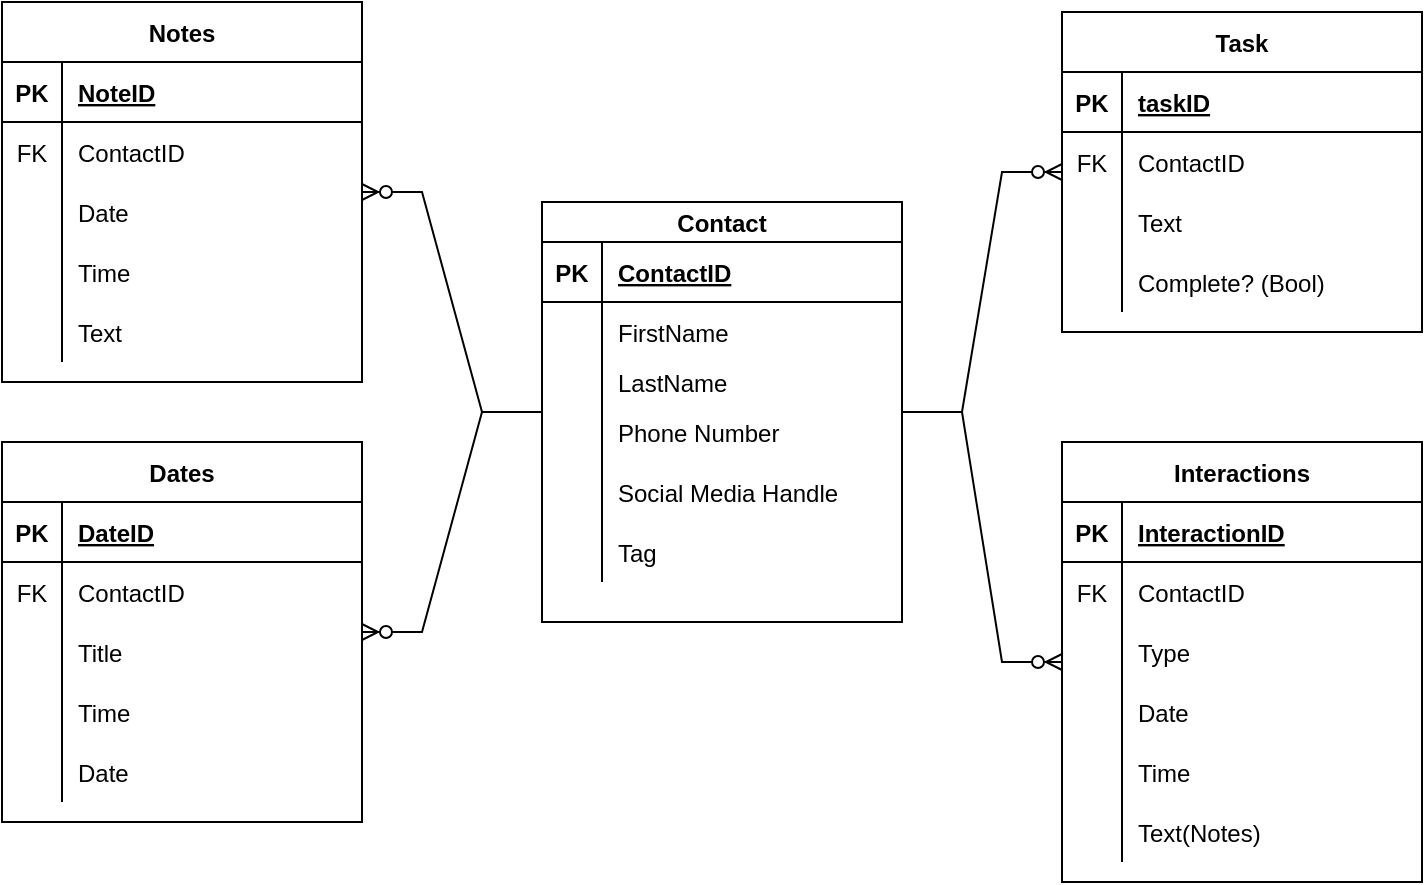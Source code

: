 <mxfile version="18.1.2" type="device"><diagram id="R2lEEEUBdFMjLlhIrx00" name="Page-1"><mxGraphModel dx="988" dy="688" grid="1" gridSize="10" guides="1" tooltips="1" connect="1" arrows="1" fold="1" page="1" pageScale="1" pageWidth="850" pageHeight="1100" math="0" shadow="0" extFonts="Permanent Marker^https://fonts.googleapis.com/css?family=Permanent+Marker"><root><mxCell id="0"/><mxCell id="1" parent="0"/><mxCell id="uuU8wk7B9w5OGH8x-Fpa-1" value="Contact" style="shape=table;startSize=20;container=1;collapsible=1;childLayout=tableLayout;fixedRows=1;rowLines=0;fontStyle=1;align=center;resizeLast=1;" vertex="1" parent="1"><mxGeometry x="330" y="180" width="180" height="210" as="geometry"/></mxCell><mxCell id="uuU8wk7B9w5OGH8x-Fpa-2" value="" style="shape=tableRow;horizontal=0;startSize=0;swimlaneHead=0;swimlaneBody=0;fillColor=none;collapsible=0;dropTarget=0;points=[[0,0.5],[1,0.5]];portConstraint=eastwest;top=0;left=0;right=0;bottom=1;" vertex="1" parent="uuU8wk7B9w5OGH8x-Fpa-1"><mxGeometry y="20" width="180" height="30" as="geometry"/></mxCell><mxCell id="uuU8wk7B9w5OGH8x-Fpa-3" value="PK" style="shape=partialRectangle;connectable=0;fillColor=none;top=0;left=0;bottom=0;right=0;fontStyle=1;overflow=hidden;" vertex="1" parent="uuU8wk7B9w5OGH8x-Fpa-2"><mxGeometry width="30" height="30" as="geometry"><mxRectangle width="30" height="30" as="alternateBounds"/></mxGeometry></mxCell><mxCell id="uuU8wk7B9w5OGH8x-Fpa-4" value="ContactID" style="shape=partialRectangle;connectable=0;fillColor=none;top=0;left=0;bottom=0;right=0;align=left;spacingLeft=6;fontStyle=5;overflow=hidden;" vertex="1" parent="uuU8wk7B9w5OGH8x-Fpa-2"><mxGeometry x="30" width="150" height="30" as="geometry"><mxRectangle width="150" height="30" as="alternateBounds"/></mxGeometry></mxCell><mxCell id="uuU8wk7B9w5OGH8x-Fpa-5" value="" style="shape=tableRow;horizontal=0;startSize=0;swimlaneHead=0;swimlaneBody=0;fillColor=none;collapsible=0;dropTarget=0;points=[[0,0.5],[1,0.5]];portConstraint=eastwest;top=0;left=0;right=0;bottom=0;" vertex="1" parent="uuU8wk7B9w5OGH8x-Fpa-1"><mxGeometry y="50" width="180" height="30" as="geometry"/></mxCell><mxCell id="uuU8wk7B9w5OGH8x-Fpa-6" value="" style="shape=partialRectangle;connectable=0;fillColor=none;top=0;left=0;bottom=0;right=0;editable=1;overflow=hidden;" vertex="1" parent="uuU8wk7B9w5OGH8x-Fpa-5"><mxGeometry width="30" height="30" as="geometry"><mxRectangle width="30" height="30" as="alternateBounds"/></mxGeometry></mxCell><mxCell id="uuU8wk7B9w5OGH8x-Fpa-7" value="FirstName" style="shape=partialRectangle;connectable=0;fillColor=none;top=0;left=0;bottom=0;right=0;align=left;spacingLeft=6;overflow=hidden;" vertex="1" parent="uuU8wk7B9w5OGH8x-Fpa-5"><mxGeometry x="30" width="150" height="30" as="geometry"><mxRectangle width="150" height="30" as="alternateBounds"/></mxGeometry></mxCell><mxCell id="uuU8wk7B9w5OGH8x-Fpa-8" value="" style="shape=tableRow;horizontal=0;startSize=0;swimlaneHead=0;swimlaneBody=0;fillColor=none;collapsible=0;dropTarget=0;points=[[0,0.5],[1,0.5]];portConstraint=eastwest;top=0;left=0;right=0;bottom=0;" vertex="1" parent="uuU8wk7B9w5OGH8x-Fpa-1"><mxGeometry y="80" width="180" height="20" as="geometry"/></mxCell><mxCell id="uuU8wk7B9w5OGH8x-Fpa-9" value="" style="shape=partialRectangle;connectable=0;fillColor=none;top=0;left=0;bottom=0;right=0;editable=1;overflow=hidden;" vertex="1" parent="uuU8wk7B9w5OGH8x-Fpa-8"><mxGeometry width="30" height="20" as="geometry"><mxRectangle width="30" height="20" as="alternateBounds"/></mxGeometry></mxCell><mxCell id="uuU8wk7B9w5OGH8x-Fpa-10" value="LastName" style="shape=partialRectangle;connectable=0;fillColor=none;top=0;left=0;bottom=0;right=0;align=left;spacingLeft=6;overflow=hidden;" vertex="1" parent="uuU8wk7B9w5OGH8x-Fpa-8"><mxGeometry x="30" width="150" height="20" as="geometry"><mxRectangle width="150" height="20" as="alternateBounds"/></mxGeometry></mxCell><mxCell id="uuU8wk7B9w5OGH8x-Fpa-11" value="" style="shape=tableRow;horizontal=0;startSize=0;swimlaneHead=0;swimlaneBody=0;fillColor=none;collapsible=0;dropTarget=0;points=[[0,0.5],[1,0.5]];portConstraint=eastwest;top=0;left=0;right=0;bottom=0;" vertex="1" parent="uuU8wk7B9w5OGH8x-Fpa-1"><mxGeometry y="100" width="180" height="30" as="geometry"/></mxCell><mxCell id="uuU8wk7B9w5OGH8x-Fpa-12" value="" style="shape=partialRectangle;connectable=0;fillColor=none;top=0;left=0;bottom=0;right=0;editable=1;overflow=hidden;" vertex="1" parent="uuU8wk7B9w5OGH8x-Fpa-11"><mxGeometry width="30" height="30" as="geometry"><mxRectangle width="30" height="30" as="alternateBounds"/></mxGeometry></mxCell><mxCell id="uuU8wk7B9w5OGH8x-Fpa-13" value="Phone Number" style="shape=partialRectangle;connectable=0;fillColor=none;top=0;left=0;bottom=0;right=0;align=left;spacingLeft=6;overflow=hidden;" vertex="1" parent="uuU8wk7B9w5OGH8x-Fpa-11"><mxGeometry x="30" width="150" height="30" as="geometry"><mxRectangle width="150" height="30" as="alternateBounds"/></mxGeometry></mxCell><mxCell id="uuU8wk7B9w5OGH8x-Fpa-14" value="" style="shape=tableRow;horizontal=0;startSize=0;swimlaneHead=0;swimlaneBody=0;fillColor=none;collapsible=0;dropTarget=0;points=[[0,0.5],[1,0.5]];portConstraint=eastwest;top=0;left=0;right=0;bottom=0;" vertex="1" parent="uuU8wk7B9w5OGH8x-Fpa-1"><mxGeometry y="130" width="180" height="30" as="geometry"/></mxCell><mxCell id="uuU8wk7B9w5OGH8x-Fpa-15" value="" style="shape=partialRectangle;connectable=0;fillColor=none;top=0;left=0;bottom=0;right=0;editable=1;overflow=hidden;" vertex="1" parent="uuU8wk7B9w5OGH8x-Fpa-14"><mxGeometry width="30" height="30" as="geometry"><mxRectangle width="30" height="30" as="alternateBounds"/></mxGeometry></mxCell><mxCell id="uuU8wk7B9w5OGH8x-Fpa-16" value="Social Media Handle" style="shape=partialRectangle;connectable=0;fillColor=none;top=0;left=0;bottom=0;right=0;align=left;spacingLeft=6;overflow=hidden;" vertex="1" parent="uuU8wk7B9w5OGH8x-Fpa-14"><mxGeometry x="30" width="150" height="30" as="geometry"><mxRectangle width="150" height="30" as="alternateBounds"/></mxGeometry></mxCell><mxCell id="uuU8wk7B9w5OGH8x-Fpa-29" value="" style="shape=tableRow;horizontal=0;startSize=0;swimlaneHead=0;swimlaneBody=0;fillColor=none;collapsible=0;dropTarget=0;points=[[0,0.5],[1,0.5]];portConstraint=eastwest;top=0;left=0;right=0;bottom=0;" vertex="1" parent="uuU8wk7B9w5OGH8x-Fpa-1"><mxGeometry y="160" width="180" height="30" as="geometry"/></mxCell><mxCell id="uuU8wk7B9w5OGH8x-Fpa-30" value="" style="shape=partialRectangle;connectable=0;fillColor=none;top=0;left=0;bottom=0;right=0;editable=1;overflow=hidden;" vertex="1" parent="uuU8wk7B9w5OGH8x-Fpa-29"><mxGeometry width="30" height="30" as="geometry"><mxRectangle width="30" height="30" as="alternateBounds"/></mxGeometry></mxCell><mxCell id="uuU8wk7B9w5OGH8x-Fpa-31" value="Tag" style="shape=partialRectangle;connectable=0;fillColor=none;top=0;left=0;bottom=0;right=0;align=left;spacingLeft=6;overflow=hidden;" vertex="1" parent="uuU8wk7B9w5OGH8x-Fpa-29"><mxGeometry x="30" width="150" height="30" as="geometry"><mxRectangle width="150" height="30" as="alternateBounds"/></mxGeometry></mxCell><mxCell id="uuU8wk7B9w5OGH8x-Fpa-54" value="Notes" style="shape=table;startSize=30;container=1;collapsible=1;childLayout=tableLayout;fixedRows=1;rowLines=0;fontStyle=1;align=center;resizeLast=1;" vertex="1" parent="1"><mxGeometry x="60" y="80" width="180" height="190" as="geometry"/></mxCell><mxCell id="uuU8wk7B9w5OGH8x-Fpa-55" value="" style="shape=tableRow;horizontal=0;startSize=0;swimlaneHead=0;swimlaneBody=0;fillColor=none;collapsible=0;dropTarget=0;points=[[0,0.5],[1,0.5]];portConstraint=eastwest;top=0;left=0;right=0;bottom=1;" vertex="1" parent="uuU8wk7B9w5OGH8x-Fpa-54"><mxGeometry y="30" width="180" height="30" as="geometry"/></mxCell><mxCell id="uuU8wk7B9w5OGH8x-Fpa-56" value="PK" style="shape=partialRectangle;connectable=0;fillColor=none;top=0;left=0;bottom=0;right=0;fontStyle=1;overflow=hidden;" vertex="1" parent="uuU8wk7B9w5OGH8x-Fpa-55"><mxGeometry width="30" height="30" as="geometry"><mxRectangle width="30" height="30" as="alternateBounds"/></mxGeometry></mxCell><mxCell id="uuU8wk7B9w5OGH8x-Fpa-57" value="NoteID" style="shape=partialRectangle;connectable=0;fillColor=none;top=0;left=0;bottom=0;right=0;align=left;spacingLeft=6;fontStyle=5;overflow=hidden;" vertex="1" parent="uuU8wk7B9w5OGH8x-Fpa-55"><mxGeometry x="30" width="150" height="30" as="geometry"><mxRectangle width="150" height="30" as="alternateBounds"/></mxGeometry></mxCell><mxCell id="uuU8wk7B9w5OGH8x-Fpa-58" value="" style="shape=tableRow;horizontal=0;startSize=0;swimlaneHead=0;swimlaneBody=0;fillColor=none;collapsible=0;dropTarget=0;points=[[0,0.5],[1,0.5]];portConstraint=eastwest;top=0;left=0;right=0;bottom=0;" vertex="1" parent="uuU8wk7B9w5OGH8x-Fpa-54"><mxGeometry y="60" width="180" height="30" as="geometry"/></mxCell><mxCell id="uuU8wk7B9w5OGH8x-Fpa-59" value="FK" style="shape=partialRectangle;connectable=0;fillColor=none;top=0;left=0;bottom=0;right=0;editable=1;overflow=hidden;" vertex="1" parent="uuU8wk7B9w5OGH8x-Fpa-58"><mxGeometry width="30" height="30" as="geometry"><mxRectangle width="30" height="30" as="alternateBounds"/></mxGeometry></mxCell><mxCell id="uuU8wk7B9w5OGH8x-Fpa-60" value="ContactID" style="shape=partialRectangle;connectable=0;fillColor=none;top=0;left=0;bottom=0;right=0;align=left;spacingLeft=6;overflow=hidden;" vertex="1" parent="uuU8wk7B9w5OGH8x-Fpa-58"><mxGeometry x="30" width="150" height="30" as="geometry"><mxRectangle width="150" height="30" as="alternateBounds"/></mxGeometry></mxCell><mxCell id="uuU8wk7B9w5OGH8x-Fpa-61" value="" style="shape=tableRow;horizontal=0;startSize=0;swimlaneHead=0;swimlaneBody=0;fillColor=none;collapsible=0;dropTarget=0;points=[[0,0.5],[1,0.5]];portConstraint=eastwest;top=0;left=0;right=0;bottom=0;" vertex="1" parent="uuU8wk7B9w5OGH8x-Fpa-54"><mxGeometry y="90" width="180" height="30" as="geometry"/></mxCell><mxCell id="uuU8wk7B9w5OGH8x-Fpa-62" value="" style="shape=partialRectangle;connectable=0;fillColor=none;top=0;left=0;bottom=0;right=0;editable=1;overflow=hidden;" vertex="1" parent="uuU8wk7B9w5OGH8x-Fpa-61"><mxGeometry width="30" height="30" as="geometry"><mxRectangle width="30" height="30" as="alternateBounds"/></mxGeometry></mxCell><mxCell id="uuU8wk7B9w5OGH8x-Fpa-63" value="Date" style="shape=partialRectangle;connectable=0;fillColor=none;top=0;left=0;bottom=0;right=0;align=left;spacingLeft=6;overflow=hidden;" vertex="1" parent="uuU8wk7B9w5OGH8x-Fpa-61"><mxGeometry x="30" width="150" height="30" as="geometry"><mxRectangle width="150" height="30" as="alternateBounds"/></mxGeometry></mxCell><mxCell id="uuU8wk7B9w5OGH8x-Fpa-64" value="" style="shape=tableRow;horizontal=0;startSize=0;swimlaneHead=0;swimlaneBody=0;fillColor=none;collapsible=0;dropTarget=0;points=[[0,0.5],[1,0.5]];portConstraint=eastwest;top=0;left=0;right=0;bottom=0;" vertex="1" parent="uuU8wk7B9w5OGH8x-Fpa-54"><mxGeometry y="120" width="180" height="30" as="geometry"/></mxCell><mxCell id="uuU8wk7B9w5OGH8x-Fpa-65" value="" style="shape=partialRectangle;connectable=0;fillColor=none;top=0;left=0;bottom=0;right=0;editable=1;overflow=hidden;" vertex="1" parent="uuU8wk7B9w5OGH8x-Fpa-64"><mxGeometry width="30" height="30" as="geometry"><mxRectangle width="30" height="30" as="alternateBounds"/></mxGeometry></mxCell><mxCell id="uuU8wk7B9w5OGH8x-Fpa-66" value="Time" style="shape=partialRectangle;connectable=0;fillColor=none;top=0;left=0;bottom=0;right=0;align=left;spacingLeft=6;overflow=hidden;" vertex="1" parent="uuU8wk7B9w5OGH8x-Fpa-64"><mxGeometry x="30" width="150" height="30" as="geometry"><mxRectangle width="150" height="30" as="alternateBounds"/></mxGeometry></mxCell><mxCell id="uuU8wk7B9w5OGH8x-Fpa-67" value="" style="shape=tableRow;horizontal=0;startSize=0;swimlaneHead=0;swimlaneBody=0;fillColor=none;collapsible=0;dropTarget=0;points=[[0,0.5],[1,0.5]];portConstraint=eastwest;top=0;left=0;right=0;bottom=0;" vertex="1" parent="uuU8wk7B9w5OGH8x-Fpa-54"><mxGeometry y="150" width="180" height="30" as="geometry"/></mxCell><mxCell id="uuU8wk7B9w5OGH8x-Fpa-68" value="" style="shape=partialRectangle;connectable=0;fillColor=none;top=0;left=0;bottom=0;right=0;editable=1;overflow=hidden;" vertex="1" parent="uuU8wk7B9w5OGH8x-Fpa-67"><mxGeometry width="30" height="30" as="geometry"><mxRectangle width="30" height="30" as="alternateBounds"/></mxGeometry></mxCell><mxCell id="uuU8wk7B9w5OGH8x-Fpa-69" value="Text" style="shape=partialRectangle;connectable=0;fillColor=none;top=0;left=0;bottom=0;right=0;align=left;spacingLeft=6;overflow=hidden;" vertex="1" parent="uuU8wk7B9w5OGH8x-Fpa-67"><mxGeometry x="30" width="150" height="30" as="geometry"><mxRectangle width="150" height="30" as="alternateBounds"/></mxGeometry></mxCell><mxCell id="uuU8wk7B9w5OGH8x-Fpa-73" value="" style="edgeStyle=entityRelationEdgeStyle;fontSize=12;html=1;endArrow=ERzeroToMany;endFill=1;rounded=0;" edge="1" parent="1" source="uuU8wk7B9w5OGH8x-Fpa-1" target="uuU8wk7B9w5OGH8x-Fpa-54"><mxGeometry width="100" height="100" relative="1" as="geometry"><mxPoint x="220" y="290" as="sourcePoint"/><mxPoint x="320" y="190" as="targetPoint"/></mxGeometry></mxCell><mxCell id="uuU8wk7B9w5OGH8x-Fpa-74" value="Task" style="shape=table;startSize=30;container=1;collapsible=1;childLayout=tableLayout;fixedRows=1;rowLines=0;fontStyle=1;align=center;resizeLast=1;" vertex="1" parent="1"><mxGeometry x="590" y="85" width="180" height="160" as="geometry"/></mxCell><mxCell id="uuU8wk7B9w5OGH8x-Fpa-75" value="" style="shape=tableRow;horizontal=0;startSize=0;swimlaneHead=0;swimlaneBody=0;fillColor=none;collapsible=0;dropTarget=0;points=[[0,0.5],[1,0.5]];portConstraint=eastwest;top=0;left=0;right=0;bottom=1;" vertex="1" parent="uuU8wk7B9w5OGH8x-Fpa-74"><mxGeometry y="30" width="180" height="30" as="geometry"/></mxCell><mxCell id="uuU8wk7B9w5OGH8x-Fpa-76" value="PK" style="shape=partialRectangle;connectable=0;fillColor=none;top=0;left=0;bottom=0;right=0;fontStyle=1;overflow=hidden;" vertex="1" parent="uuU8wk7B9w5OGH8x-Fpa-75"><mxGeometry width="30" height="30" as="geometry"><mxRectangle width="30" height="30" as="alternateBounds"/></mxGeometry></mxCell><mxCell id="uuU8wk7B9w5OGH8x-Fpa-77" value="taskID" style="shape=partialRectangle;connectable=0;fillColor=none;top=0;left=0;bottom=0;right=0;align=left;spacingLeft=6;fontStyle=5;overflow=hidden;" vertex="1" parent="uuU8wk7B9w5OGH8x-Fpa-75"><mxGeometry x="30" width="150" height="30" as="geometry"><mxRectangle width="150" height="30" as="alternateBounds"/></mxGeometry></mxCell><mxCell id="uuU8wk7B9w5OGH8x-Fpa-78" value="" style="shape=tableRow;horizontal=0;startSize=0;swimlaneHead=0;swimlaneBody=0;fillColor=none;collapsible=0;dropTarget=0;points=[[0,0.5],[1,0.5]];portConstraint=eastwest;top=0;left=0;right=0;bottom=0;" vertex="1" parent="uuU8wk7B9w5OGH8x-Fpa-74"><mxGeometry y="60" width="180" height="30" as="geometry"/></mxCell><mxCell id="uuU8wk7B9w5OGH8x-Fpa-79" value="FK" style="shape=partialRectangle;connectable=0;fillColor=none;top=0;left=0;bottom=0;right=0;editable=1;overflow=hidden;" vertex="1" parent="uuU8wk7B9w5OGH8x-Fpa-78"><mxGeometry width="30" height="30" as="geometry"><mxRectangle width="30" height="30" as="alternateBounds"/></mxGeometry></mxCell><mxCell id="uuU8wk7B9w5OGH8x-Fpa-80" value="ContactID" style="shape=partialRectangle;connectable=0;fillColor=none;top=0;left=0;bottom=0;right=0;align=left;spacingLeft=6;overflow=hidden;" vertex="1" parent="uuU8wk7B9w5OGH8x-Fpa-78"><mxGeometry x="30" width="150" height="30" as="geometry"><mxRectangle width="150" height="30" as="alternateBounds"/></mxGeometry></mxCell><mxCell id="uuU8wk7B9w5OGH8x-Fpa-81" value="" style="shape=tableRow;horizontal=0;startSize=0;swimlaneHead=0;swimlaneBody=0;fillColor=none;collapsible=0;dropTarget=0;points=[[0,0.5],[1,0.5]];portConstraint=eastwest;top=0;left=0;right=0;bottom=0;" vertex="1" parent="uuU8wk7B9w5OGH8x-Fpa-74"><mxGeometry y="90" width="180" height="30" as="geometry"/></mxCell><mxCell id="uuU8wk7B9w5OGH8x-Fpa-82" value="" style="shape=partialRectangle;connectable=0;fillColor=none;top=0;left=0;bottom=0;right=0;editable=1;overflow=hidden;" vertex="1" parent="uuU8wk7B9w5OGH8x-Fpa-81"><mxGeometry width="30" height="30" as="geometry"><mxRectangle width="30" height="30" as="alternateBounds"/></mxGeometry></mxCell><mxCell id="uuU8wk7B9w5OGH8x-Fpa-83" value="Text" style="shape=partialRectangle;connectable=0;fillColor=none;top=0;left=0;bottom=0;right=0;align=left;spacingLeft=6;overflow=hidden;" vertex="1" parent="uuU8wk7B9w5OGH8x-Fpa-81"><mxGeometry x="30" width="150" height="30" as="geometry"><mxRectangle width="150" height="30" as="alternateBounds"/></mxGeometry></mxCell><mxCell id="uuU8wk7B9w5OGH8x-Fpa-125" value="" style="shape=tableRow;horizontal=0;startSize=0;swimlaneHead=0;swimlaneBody=0;fillColor=none;collapsible=0;dropTarget=0;points=[[0,0.5],[1,0.5]];portConstraint=eastwest;top=0;left=0;right=0;bottom=0;" vertex="1" parent="uuU8wk7B9w5OGH8x-Fpa-74"><mxGeometry y="120" width="180" height="30" as="geometry"/></mxCell><mxCell id="uuU8wk7B9w5OGH8x-Fpa-126" value="" style="shape=partialRectangle;connectable=0;fillColor=none;top=0;left=0;bottom=0;right=0;editable=1;overflow=hidden;" vertex="1" parent="uuU8wk7B9w5OGH8x-Fpa-125"><mxGeometry width="30" height="30" as="geometry"><mxRectangle width="30" height="30" as="alternateBounds"/></mxGeometry></mxCell><mxCell id="uuU8wk7B9w5OGH8x-Fpa-127" value="Complete? (Bool)" style="shape=partialRectangle;connectable=0;fillColor=none;top=0;left=0;bottom=0;right=0;align=left;spacingLeft=6;overflow=hidden;" vertex="1" parent="uuU8wk7B9w5OGH8x-Fpa-125"><mxGeometry x="30" width="150" height="30" as="geometry"><mxRectangle width="150" height="30" as="alternateBounds"/></mxGeometry></mxCell><mxCell id="uuU8wk7B9w5OGH8x-Fpa-87" value="" style="edgeStyle=entityRelationEdgeStyle;fontSize=12;html=1;endArrow=ERzeroToMany;endFill=1;rounded=0;" edge="1" parent="1" source="uuU8wk7B9w5OGH8x-Fpa-1" target="uuU8wk7B9w5OGH8x-Fpa-74"><mxGeometry width="100" height="100" relative="1" as="geometry"><mxPoint x="630" y="245" as="sourcePoint"/><mxPoint x="540" y="270" as="targetPoint"/></mxGeometry></mxCell><mxCell id="uuU8wk7B9w5OGH8x-Fpa-88" value="Dates" style="shape=table;startSize=30;container=1;collapsible=1;childLayout=tableLayout;fixedRows=1;rowLines=0;fontStyle=1;align=center;resizeLast=1;" vertex="1" parent="1"><mxGeometry x="60" y="300" width="180" height="190" as="geometry"/></mxCell><mxCell id="uuU8wk7B9w5OGH8x-Fpa-89" value="" style="shape=tableRow;horizontal=0;startSize=0;swimlaneHead=0;swimlaneBody=0;fillColor=none;collapsible=0;dropTarget=0;points=[[0,0.5],[1,0.5]];portConstraint=eastwest;top=0;left=0;right=0;bottom=1;" vertex="1" parent="uuU8wk7B9w5OGH8x-Fpa-88"><mxGeometry y="30" width="180" height="30" as="geometry"/></mxCell><mxCell id="uuU8wk7B9w5OGH8x-Fpa-90" value="PK" style="shape=partialRectangle;connectable=0;fillColor=none;top=0;left=0;bottom=0;right=0;fontStyle=1;overflow=hidden;" vertex="1" parent="uuU8wk7B9w5OGH8x-Fpa-89"><mxGeometry width="30" height="30" as="geometry"><mxRectangle width="30" height="30" as="alternateBounds"/></mxGeometry></mxCell><mxCell id="uuU8wk7B9w5OGH8x-Fpa-91" value="DateID" style="shape=partialRectangle;connectable=0;fillColor=none;top=0;left=0;bottom=0;right=0;align=left;spacingLeft=6;fontStyle=5;overflow=hidden;" vertex="1" parent="uuU8wk7B9w5OGH8x-Fpa-89"><mxGeometry x="30" width="150" height="30" as="geometry"><mxRectangle width="150" height="30" as="alternateBounds"/></mxGeometry></mxCell><mxCell id="uuU8wk7B9w5OGH8x-Fpa-92" value="" style="shape=tableRow;horizontal=0;startSize=0;swimlaneHead=0;swimlaneBody=0;fillColor=none;collapsible=0;dropTarget=0;points=[[0,0.5],[1,0.5]];portConstraint=eastwest;top=0;left=0;right=0;bottom=0;" vertex="1" parent="uuU8wk7B9w5OGH8x-Fpa-88"><mxGeometry y="60" width="180" height="30" as="geometry"/></mxCell><mxCell id="uuU8wk7B9w5OGH8x-Fpa-93" value="FK" style="shape=partialRectangle;connectable=0;fillColor=none;top=0;left=0;bottom=0;right=0;editable=1;overflow=hidden;" vertex="1" parent="uuU8wk7B9w5OGH8x-Fpa-92"><mxGeometry width="30" height="30" as="geometry"><mxRectangle width="30" height="30" as="alternateBounds"/></mxGeometry></mxCell><mxCell id="uuU8wk7B9w5OGH8x-Fpa-94" value="ContactID" style="shape=partialRectangle;connectable=0;fillColor=none;top=0;left=0;bottom=0;right=0;align=left;spacingLeft=6;overflow=hidden;" vertex="1" parent="uuU8wk7B9w5OGH8x-Fpa-92"><mxGeometry x="30" width="150" height="30" as="geometry"><mxRectangle width="150" height="30" as="alternateBounds"/></mxGeometry></mxCell><mxCell id="uuU8wk7B9w5OGH8x-Fpa-95" value="" style="shape=tableRow;horizontal=0;startSize=0;swimlaneHead=0;swimlaneBody=0;fillColor=none;collapsible=0;dropTarget=0;points=[[0,0.5],[1,0.5]];portConstraint=eastwest;top=0;left=0;right=0;bottom=0;" vertex="1" parent="uuU8wk7B9w5OGH8x-Fpa-88"><mxGeometry y="90" width="180" height="30" as="geometry"/></mxCell><mxCell id="uuU8wk7B9w5OGH8x-Fpa-96" value="" style="shape=partialRectangle;connectable=0;fillColor=none;top=0;left=0;bottom=0;right=0;editable=1;overflow=hidden;" vertex="1" parent="uuU8wk7B9w5OGH8x-Fpa-95"><mxGeometry width="30" height="30" as="geometry"><mxRectangle width="30" height="30" as="alternateBounds"/></mxGeometry></mxCell><mxCell id="uuU8wk7B9w5OGH8x-Fpa-97" value="Title" style="shape=partialRectangle;connectable=0;fillColor=none;top=0;left=0;bottom=0;right=0;align=left;spacingLeft=6;overflow=hidden;" vertex="1" parent="uuU8wk7B9w5OGH8x-Fpa-95"><mxGeometry x="30" width="150" height="30" as="geometry"><mxRectangle width="150" height="30" as="alternateBounds"/></mxGeometry></mxCell><mxCell id="uuU8wk7B9w5OGH8x-Fpa-98" value="" style="shape=tableRow;horizontal=0;startSize=0;swimlaneHead=0;swimlaneBody=0;fillColor=none;collapsible=0;dropTarget=0;points=[[0,0.5],[1,0.5]];portConstraint=eastwest;top=0;left=0;right=0;bottom=0;" vertex="1" parent="uuU8wk7B9w5OGH8x-Fpa-88"><mxGeometry y="120" width="180" height="30" as="geometry"/></mxCell><mxCell id="uuU8wk7B9w5OGH8x-Fpa-99" value="" style="shape=partialRectangle;connectable=0;fillColor=none;top=0;left=0;bottom=0;right=0;editable=1;overflow=hidden;" vertex="1" parent="uuU8wk7B9w5OGH8x-Fpa-98"><mxGeometry width="30" height="30" as="geometry"><mxRectangle width="30" height="30" as="alternateBounds"/></mxGeometry></mxCell><mxCell id="uuU8wk7B9w5OGH8x-Fpa-100" value="Time" style="shape=partialRectangle;connectable=0;fillColor=none;top=0;left=0;bottom=0;right=0;align=left;spacingLeft=6;overflow=hidden;" vertex="1" parent="uuU8wk7B9w5OGH8x-Fpa-98"><mxGeometry x="30" width="150" height="30" as="geometry"><mxRectangle width="150" height="30" as="alternateBounds"/></mxGeometry></mxCell><mxCell id="uuU8wk7B9w5OGH8x-Fpa-101" value="" style="shape=tableRow;horizontal=0;startSize=0;swimlaneHead=0;swimlaneBody=0;fillColor=none;collapsible=0;dropTarget=0;points=[[0,0.5],[1,0.5]];portConstraint=eastwest;top=0;left=0;right=0;bottom=0;" vertex="1" parent="uuU8wk7B9w5OGH8x-Fpa-88"><mxGeometry y="150" width="180" height="30" as="geometry"/></mxCell><mxCell id="uuU8wk7B9w5OGH8x-Fpa-102" value="" style="shape=partialRectangle;connectable=0;fillColor=none;top=0;left=0;bottom=0;right=0;editable=1;overflow=hidden;" vertex="1" parent="uuU8wk7B9w5OGH8x-Fpa-101"><mxGeometry width="30" height="30" as="geometry"><mxRectangle width="30" height="30" as="alternateBounds"/></mxGeometry></mxCell><mxCell id="uuU8wk7B9w5OGH8x-Fpa-103" value="Date" style="shape=partialRectangle;connectable=0;fillColor=none;top=0;left=0;bottom=0;right=0;align=left;spacingLeft=6;overflow=hidden;" vertex="1" parent="uuU8wk7B9w5OGH8x-Fpa-101"><mxGeometry x="30" width="150" height="30" as="geometry"><mxRectangle width="150" height="30" as="alternateBounds"/></mxGeometry></mxCell><mxCell id="uuU8wk7B9w5OGH8x-Fpa-104" value="" style="edgeStyle=entityRelationEdgeStyle;fontSize=12;html=1;endArrow=ERzeroToMany;endFill=1;rounded=0;" edge="1" parent="1" source="uuU8wk7B9w5OGH8x-Fpa-1" target="uuU8wk7B9w5OGH8x-Fpa-88"><mxGeometry width="100" height="100" relative="1" as="geometry"><mxPoint x="390" y="350" as="sourcePoint"/><mxPoint x="300" y="375" as="targetPoint"/></mxGeometry></mxCell><mxCell id="uuU8wk7B9w5OGH8x-Fpa-105" value="Interactions" style="shape=table;startSize=30;container=1;collapsible=1;childLayout=tableLayout;fixedRows=1;rowLines=0;fontStyle=1;align=center;resizeLast=1;" vertex="1" parent="1"><mxGeometry x="590" y="300" width="180" height="220" as="geometry"/></mxCell><mxCell id="uuU8wk7B9w5OGH8x-Fpa-106" value="" style="shape=tableRow;horizontal=0;startSize=0;swimlaneHead=0;swimlaneBody=0;fillColor=none;collapsible=0;dropTarget=0;points=[[0,0.5],[1,0.5]];portConstraint=eastwest;top=0;left=0;right=0;bottom=1;" vertex="1" parent="uuU8wk7B9w5OGH8x-Fpa-105"><mxGeometry y="30" width="180" height="30" as="geometry"/></mxCell><mxCell id="uuU8wk7B9w5OGH8x-Fpa-107" value="PK" style="shape=partialRectangle;connectable=0;fillColor=none;top=0;left=0;bottom=0;right=0;fontStyle=1;overflow=hidden;" vertex="1" parent="uuU8wk7B9w5OGH8x-Fpa-106"><mxGeometry width="30" height="30" as="geometry"><mxRectangle width="30" height="30" as="alternateBounds"/></mxGeometry></mxCell><mxCell id="uuU8wk7B9w5OGH8x-Fpa-108" value="InteractionID" style="shape=partialRectangle;connectable=0;fillColor=none;top=0;left=0;bottom=0;right=0;align=left;spacingLeft=6;fontStyle=5;overflow=hidden;" vertex="1" parent="uuU8wk7B9w5OGH8x-Fpa-106"><mxGeometry x="30" width="150" height="30" as="geometry"><mxRectangle width="150" height="30" as="alternateBounds"/></mxGeometry></mxCell><mxCell id="uuU8wk7B9w5OGH8x-Fpa-109" value="" style="shape=tableRow;horizontal=0;startSize=0;swimlaneHead=0;swimlaneBody=0;fillColor=none;collapsible=0;dropTarget=0;points=[[0,0.5],[1,0.5]];portConstraint=eastwest;top=0;left=0;right=0;bottom=0;" vertex="1" parent="uuU8wk7B9w5OGH8x-Fpa-105"><mxGeometry y="60" width="180" height="30" as="geometry"/></mxCell><mxCell id="uuU8wk7B9w5OGH8x-Fpa-110" value="FK" style="shape=partialRectangle;connectable=0;fillColor=none;top=0;left=0;bottom=0;right=0;editable=1;overflow=hidden;" vertex="1" parent="uuU8wk7B9w5OGH8x-Fpa-109"><mxGeometry width="30" height="30" as="geometry"><mxRectangle width="30" height="30" as="alternateBounds"/></mxGeometry></mxCell><mxCell id="uuU8wk7B9w5OGH8x-Fpa-111" value="ContactID" style="shape=partialRectangle;connectable=0;fillColor=none;top=0;left=0;bottom=0;right=0;align=left;spacingLeft=6;overflow=hidden;" vertex="1" parent="uuU8wk7B9w5OGH8x-Fpa-109"><mxGeometry x="30" width="150" height="30" as="geometry"><mxRectangle width="150" height="30" as="alternateBounds"/></mxGeometry></mxCell><mxCell id="uuU8wk7B9w5OGH8x-Fpa-112" value="" style="shape=tableRow;horizontal=0;startSize=0;swimlaneHead=0;swimlaneBody=0;fillColor=none;collapsible=0;dropTarget=0;points=[[0,0.5],[1,0.5]];portConstraint=eastwest;top=0;left=0;right=0;bottom=0;" vertex="1" parent="uuU8wk7B9w5OGH8x-Fpa-105"><mxGeometry y="90" width="180" height="30" as="geometry"/></mxCell><mxCell id="uuU8wk7B9w5OGH8x-Fpa-113" value="" style="shape=partialRectangle;connectable=0;fillColor=none;top=0;left=0;bottom=0;right=0;editable=1;overflow=hidden;" vertex="1" parent="uuU8wk7B9w5OGH8x-Fpa-112"><mxGeometry width="30" height="30" as="geometry"><mxRectangle width="30" height="30" as="alternateBounds"/></mxGeometry></mxCell><mxCell id="uuU8wk7B9w5OGH8x-Fpa-114" value="Type" style="shape=partialRectangle;connectable=0;fillColor=none;top=0;left=0;bottom=0;right=0;align=left;spacingLeft=6;overflow=hidden;" vertex="1" parent="uuU8wk7B9w5OGH8x-Fpa-112"><mxGeometry x="30" width="150" height="30" as="geometry"><mxRectangle width="150" height="30" as="alternateBounds"/></mxGeometry></mxCell><mxCell id="uuU8wk7B9w5OGH8x-Fpa-115" value="" style="shape=tableRow;horizontal=0;startSize=0;swimlaneHead=0;swimlaneBody=0;fillColor=none;collapsible=0;dropTarget=0;points=[[0,0.5],[1,0.5]];portConstraint=eastwest;top=0;left=0;right=0;bottom=0;" vertex="1" parent="uuU8wk7B9w5OGH8x-Fpa-105"><mxGeometry y="120" width="180" height="30" as="geometry"/></mxCell><mxCell id="uuU8wk7B9w5OGH8x-Fpa-116" value="" style="shape=partialRectangle;connectable=0;fillColor=none;top=0;left=0;bottom=0;right=0;editable=1;overflow=hidden;" vertex="1" parent="uuU8wk7B9w5OGH8x-Fpa-115"><mxGeometry width="30" height="30" as="geometry"><mxRectangle width="30" height="30" as="alternateBounds"/></mxGeometry></mxCell><mxCell id="uuU8wk7B9w5OGH8x-Fpa-117" value="Date" style="shape=partialRectangle;connectable=0;fillColor=none;top=0;left=0;bottom=0;right=0;align=left;spacingLeft=6;overflow=hidden;" vertex="1" parent="uuU8wk7B9w5OGH8x-Fpa-115"><mxGeometry x="30" width="150" height="30" as="geometry"><mxRectangle width="150" height="30" as="alternateBounds"/></mxGeometry></mxCell><mxCell id="uuU8wk7B9w5OGH8x-Fpa-118" value="" style="shape=tableRow;horizontal=0;startSize=0;swimlaneHead=0;swimlaneBody=0;fillColor=none;collapsible=0;dropTarget=0;points=[[0,0.5],[1,0.5]];portConstraint=eastwest;top=0;left=0;right=0;bottom=0;" vertex="1" parent="uuU8wk7B9w5OGH8x-Fpa-105"><mxGeometry y="150" width="180" height="30" as="geometry"/></mxCell><mxCell id="uuU8wk7B9w5OGH8x-Fpa-119" value="" style="shape=partialRectangle;connectable=0;fillColor=none;top=0;left=0;bottom=0;right=0;editable=1;overflow=hidden;" vertex="1" parent="uuU8wk7B9w5OGH8x-Fpa-118"><mxGeometry width="30" height="30" as="geometry"><mxRectangle width="30" height="30" as="alternateBounds"/></mxGeometry></mxCell><mxCell id="uuU8wk7B9w5OGH8x-Fpa-120" value="Time" style="shape=partialRectangle;connectable=0;fillColor=none;top=0;left=0;bottom=0;right=0;align=left;spacingLeft=6;overflow=hidden;" vertex="1" parent="uuU8wk7B9w5OGH8x-Fpa-118"><mxGeometry x="30" width="150" height="30" as="geometry"><mxRectangle width="150" height="30" as="alternateBounds"/></mxGeometry></mxCell><mxCell id="uuU8wk7B9w5OGH8x-Fpa-121" value="" style="shape=tableRow;horizontal=0;startSize=0;swimlaneHead=0;swimlaneBody=0;fillColor=none;collapsible=0;dropTarget=0;points=[[0,0.5],[1,0.5]];portConstraint=eastwest;top=0;left=0;right=0;bottom=0;" vertex="1" parent="uuU8wk7B9w5OGH8x-Fpa-105"><mxGeometry y="180" width="180" height="30" as="geometry"/></mxCell><mxCell id="uuU8wk7B9w5OGH8x-Fpa-122" value="" style="shape=partialRectangle;connectable=0;fillColor=none;top=0;left=0;bottom=0;right=0;editable=1;overflow=hidden;" vertex="1" parent="uuU8wk7B9w5OGH8x-Fpa-121"><mxGeometry width="30" height="30" as="geometry"><mxRectangle width="30" height="30" as="alternateBounds"/></mxGeometry></mxCell><mxCell id="uuU8wk7B9w5OGH8x-Fpa-123" value="Text(Notes)" style="shape=partialRectangle;connectable=0;fillColor=none;top=0;left=0;bottom=0;right=0;align=left;spacingLeft=6;overflow=hidden;" vertex="1" parent="uuU8wk7B9w5OGH8x-Fpa-121"><mxGeometry x="30" width="150" height="30" as="geometry"><mxRectangle width="150" height="30" as="alternateBounds"/></mxGeometry></mxCell><mxCell id="uuU8wk7B9w5OGH8x-Fpa-124" value="" style="edgeStyle=entityRelationEdgeStyle;fontSize=12;html=1;endArrow=ERzeroToMany;endFill=1;rounded=0;" edge="1" parent="1" source="uuU8wk7B9w5OGH8x-Fpa-1" target="uuU8wk7B9w5OGH8x-Fpa-105"><mxGeometry width="100" height="100" relative="1" as="geometry"><mxPoint x="490" y="300" as="sourcePoint"/><mxPoint x="400" y="545" as="targetPoint"/></mxGeometry></mxCell></root></mxGraphModel></diagram></mxfile>